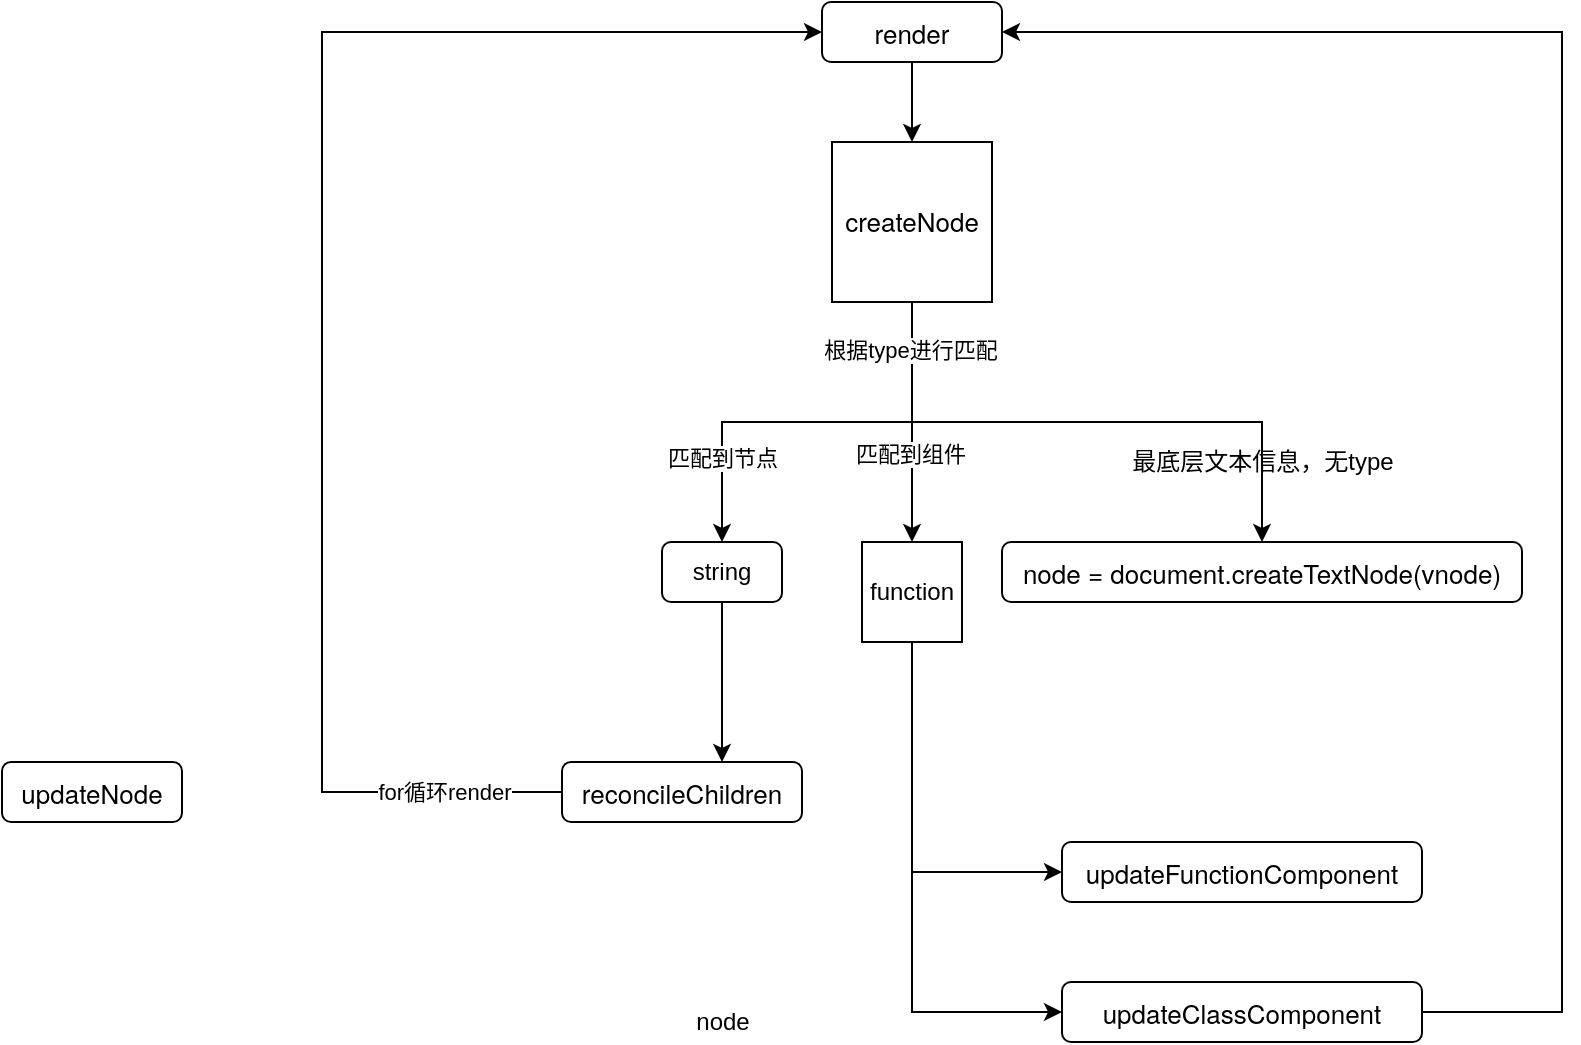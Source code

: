 <mxfile version="15.6.5" type="github">
  <diagram id="Xpdo446xeNEyikhnvSWz" name="Page-1">
    <mxGraphModel dx="1569" dy="407" grid="1" gridSize="10" guides="1" tooltips="1" connect="1" arrows="1" fold="1" page="1" pageScale="1" pageWidth="827" pageHeight="1169" math="0" shadow="0">
      <root>
        <mxCell id="0" />
        <mxCell id="1" parent="0" />
        <mxCell id="7rKRXa0emyEfOEcInCLG-19" value="" style="edgeStyle=orthogonalEdgeStyle;rounded=0;orthogonalLoop=1;jettySize=auto;html=1;fontColor=default;" parent="1" source="7rKRXa0emyEfOEcInCLG-6" target="7rKRXa0emyEfOEcInCLG-18" edge="1">
          <mxGeometry relative="1" as="geometry" />
        </mxCell>
        <mxCell id="7rKRXa0emyEfOEcInCLG-6" value="&lt;p class=&quot;p1&quot; style=&quot;margin: 0px ; font-stretch: normal ; font-size: 13px ; line-height: normal ; font-family: &amp;quot;helvetica neue&amp;quot;&quot;&gt;render&lt;/p&gt;" style="rounded=1;whiteSpace=wrap;html=1;fontColor=default;strokeColor=default;fillColor=default;" parent="1" vertex="1">
          <mxGeometry x="240" y="150" width="90" height="30" as="geometry" />
        </mxCell>
        <mxCell id="1rehVb3I6I_Pl5jy723j-2" style="edgeStyle=orthogonalEdgeStyle;rounded=0;orthogonalLoop=1;jettySize=auto;html=1;entryX=0;entryY=0.5;entryDx=0;entryDy=0;fontColor=default;strokeColor=default;labelBackgroundColor=default;" edge="1" parent="1" source="7rKRXa0emyEfOEcInCLG-12" target="7rKRXa0emyEfOEcInCLG-6">
          <mxGeometry relative="1" as="geometry">
            <Array as="points">
              <mxPoint x="-10" y="545" />
              <mxPoint x="-10" y="165" />
            </Array>
          </mxGeometry>
        </mxCell>
        <mxCell id="1rehVb3I6I_Pl5jy723j-4" value="for循环render" style="edgeLabel;html=1;align=center;verticalAlign=middle;resizable=0;points=[];fontColor=default;labelBackgroundColor=default;" vertex="1" connectable="0" parent="1rehVb3I6I_Pl5jy723j-2">
          <mxGeometry x="-0.82" y="-3" relative="1" as="geometry">
            <mxPoint x="8" y="3" as="offset" />
          </mxGeometry>
        </mxCell>
        <mxCell id="7rKRXa0emyEfOEcInCLG-12" value="&lt;p class=&quot;p1&quot; style=&quot;margin: 0px ; font-stretch: normal ; font-size: 13px ; line-height: normal ; font-family: &amp;quot;helvetica neue&amp;quot;&quot;&gt;reconcileChildren&lt;/p&gt;" style="rounded=1;whiteSpace=wrap;html=1;fontColor=default;strokeColor=default;fillColor=default;" parent="1" vertex="1">
          <mxGeometry x="110" y="530" width="120" height="30" as="geometry" />
        </mxCell>
        <mxCell id="7rKRXa0emyEfOEcInCLG-14" value="&lt;p class=&quot;p1&quot; style=&quot;margin: 0px ; font-stretch: normal ; font-size: 13px ; line-height: normal ; font-family: &amp;quot;helvetica neue&amp;quot;&quot;&gt;updateNode&lt;/p&gt;" style="rounded=1;whiteSpace=wrap;html=1;fontColor=default;strokeColor=default;fillColor=default;" parent="1" vertex="1">
          <mxGeometry x="-170" y="530" width="90" height="30" as="geometry" />
        </mxCell>
        <mxCell id="7rKRXa0emyEfOEcInCLG-15" value="&lt;p class=&quot;p1&quot; style=&quot;margin: 0px ; font-stretch: normal ; font-size: 13px ; line-height: normal ; font-family: &amp;quot;helvetica neue&amp;quot;&quot;&gt;updateFunctionComponent&lt;/p&gt;" style="rounded=1;whiteSpace=wrap;html=1;fontColor=default;strokeColor=default;fillColor=default;" parent="1" vertex="1">
          <mxGeometry x="360" y="570" width="180" height="30" as="geometry" />
        </mxCell>
        <mxCell id="7rKRXa0emyEfOEcInCLG-33" value="" style="edgeStyle=orthogonalEdgeStyle;rounded=0;orthogonalLoop=1;jettySize=auto;html=1;labelBackgroundColor=default;fontColor=default;strokeColor=default;" parent="1" source="7rKRXa0emyEfOEcInCLG-18" target="7rKRXa0emyEfOEcInCLG-20" edge="1">
          <mxGeometry relative="1" as="geometry" />
        </mxCell>
        <mxCell id="1rehVb3I6I_Pl5jy723j-8" value="匹配到组件" style="edgeLabel;html=1;align=center;verticalAlign=middle;resizable=0;points=[];fontColor=default;" vertex="1" connectable="0" parent="7rKRXa0emyEfOEcInCLG-33">
          <mxGeometry x="0.264" y="-1" relative="1" as="geometry">
            <mxPoint as="offset" />
          </mxGeometry>
        </mxCell>
        <mxCell id="7rKRXa0emyEfOEcInCLG-34" style="edgeStyle=orthogonalEdgeStyle;rounded=0;orthogonalLoop=1;jettySize=auto;html=1;entryX=0.5;entryY=0;entryDx=0;entryDy=0;labelBackgroundColor=default;fontColor=default;strokeColor=default;exitX=0.5;exitY=1;exitDx=0;exitDy=0;" parent="1" source="7rKRXa0emyEfOEcInCLG-18" target="7rKRXa0emyEfOEcInCLG-22" edge="1">
          <mxGeometry relative="1" as="geometry" />
        </mxCell>
        <mxCell id="1rehVb3I6I_Pl5jy723j-7" value="匹配到节点" style="edgeLabel;html=1;align=center;verticalAlign=middle;resizable=0;points=[];fontColor=default;labelBackgroundColor=default;" vertex="1" connectable="0" parent="7rKRXa0emyEfOEcInCLG-34">
          <mxGeometry x="0.605" y="-2" relative="1" as="geometry">
            <mxPoint x="2" as="offset" />
          </mxGeometry>
        </mxCell>
        <mxCell id="7rKRXa0emyEfOEcInCLG-35" style="edgeStyle=orthogonalEdgeStyle;rounded=0;orthogonalLoop=1;jettySize=auto;html=1;entryX=0.5;entryY=0;entryDx=0;entryDy=0;labelBackgroundColor=default;fontColor=default;strokeColor=default;exitX=0.5;exitY=1;exitDx=0;exitDy=0;" parent="1" source="7rKRXa0emyEfOEcInCLG-18" target="7rKRXa0emyEfOEcInCLG-25" edge="1">
          <mxGeometry relative="1" as="geometry" />
        </mxCell>
        <mxCell id="1rehVb3I6I_Pl5jy723j-11" value="根据type进行匹配" style="edgeLabel;html=1;align=center;verticalAlign=middle;resizable=0;points=[];fontColor=default;" vertex="1" connectable="0" parent="7rKRXa0emyEfOEcInCLG-35">
          <mxGeometry x="-0.838" y="-1" relative="1" as="geometry">
            <mxPoint as="offset" />
          </mxGeometry>
        </mxCell>
        <mxCell id="7rKRXa0emyEfOEcInCLG-18" value="&lt;span style=&quot;font-family: &amp;quot;helvetica neue&amp;quot; ; font-size: 13px&quot;&gt;createNode&lt;/span&gt;" style="whiteSpace=wrap;html=1;aspect=fixed;fontColor=default;strokeColor=default;fillColor=default;" parent="1" vertex="1">
          <mxGeometry x="245" y="220" width="80" height="80" as="geometry" />
        </mxCell>
        <mxCell id="7rKRXa0emyEfOEcInCLG-37" style="edgeStyle=orthogonalEdgeStyle;rounded=0;orthogonalLoop=1;jettySize=auto;html=1;labelBackgroundColor=default;fontColor=default;strokeColor=default;entryX=0;entryY=0.5;entryDx=0;entryDy=0;" parent="1" source="7rKRXa0emyEfOEcInCLG-20" target="7rKRXa0emyEfOEcInCLG-15" edge="1">
          <mxGeometry relative="1" as="geometry">
            <mxPoint x="340" y="585" as="targetPoint" />
            <Array as="points">
              <mxPoint x="285" y="585" />
            </Array>
          </mxGeometry>
        </mxCell>
        <mxCell id="7rKRXa0emyEfOEcInCLG-39" style="edgeStyle=orthogonalEdgeStyle;rounded=0;orthogonalLoop=1;jettySize=auto;html=1;entryX=0;entryY=0.5;entryDx=0;entryDy=0;labelBackgroundColor=default;fontColor=default;strokeColor=default;" parent="1" source="7rKRXa0emyEfOEcInCLG-20" target="7rKRXa0emyEfOEcInCLG-38" edge="1">
          <mxGeometry relative="1" as="geometry">
            <Array as="points">
              <mxPoint x="285" y="655" />
            </Array>
          </mxGeometry>
        </mxCell>
        <mxCell id="7rKRXa0emyEfOEcInCLG-20" value="function" style="whiteSpace=wrap;html=1;aspect=fixed;fontColor=default;strokeColor=default;fillColor=default;" parent="1" vertex="1">
          <mxGeometry x="260" y="420" width="50" height="50" as="geometry" />
        </mxCell>
        <mxCell id="7rKRXa0emyEfOEcInCLG-41" style="edgeStyle=orthogonalEdgeStyle;rounded=0;orthogonalLoop=1;jettySize=auto;html=1;labelBackgroundColor=default;fontColor=default;strokeColor=default;" parent="1" source="7rKRXa0emyEfOEcInCLG-22" edge="1">
          <mxGeometry relative="1" as="geometry">
            <mxPoint x="190" y="530" as="targetPoint" />
          </mxGeometry>
        </mxCell>
        <mxCell id="7rKRXa0emyEfOEcInCLG-22" value="string" style="rounded=1;whiteSpace=wrap;html=1;fontColor=default;strokeColor=default;fillColor=default;" parent="1" vertex="1">
          <mxGeometry x="160" y="420" width="60" height="30" as="geometry" />
        </mxCell>
        <mxCell id="7rKRXa0emyEfOEcInCLG-25" value="&lt;p class=&quot;p1&quot; style=&quot;margin: 0px ; font-stretch: normal ; font-size: 13px ; line-height: normal ; font-family: &amp;quot;helvetica neue&amp;quot;&quot;&gt;node = document.createTextNode(vnode)&lt;/p&gt;" style="rounded=1;whiteSpace=wrap;html=1;fontColor=default;strokeColor=default;fillColor=default;" parent="1" vertex="1">
          <mxGeometry x="330" y="420" width="260" height="30" as="geometry" />
        </mxCell>
        <mxCell id="7rKRXa0emyEfOEcInCLG-40" style="edgeStyle=orthogonalEdgeStyle;rounded=0;orthogonalLoop=1;jettySize=auto;html=1;entryX=1;entryY=0.5;entryDx=0;entryDy=0;labelBackgroundColor=default;fontColor=default;strokeColor=default;" parent="1" source="7rKRXa0emyEfOEcInCLG-38" target="7rKRXa0emyEfOEcInCLG-6" edge="1">
          <mxGeometry relative="1" as="geometry">
            <Array as="points">
              <mxPoint x="610" y="655" />
              <mxPoint x="610" y="165" />
            </Array>
          </mxGeometry>
        </mxCell>
        <mxCell id="7rKRXa0emyEfOEcInCLG-38" value="&lt;p class=&quot;p1&quot; style=&quot;margin: 0px ; font-stretch: normal ; font-size: 13px ; line-height: normal ; font-family: &amp;quot;helvetica neue&amp;quot;&quot;&gt;updateClassComponent&lt;/p&gt;" style="rounded=1;whiteSpace=wrap;html=1;fontColor=default;strokeColor=default;fillColor=default;" parent="1" vertex="1">
          <mxGeometry x="360" y="640" width="180" height="30" as="geometry" />
        </mxCell>
        <mxCell id="1rehVb3I6I_Pl5jy723j-5" value="node&lt;br&gt;" style="text;html=1;align=center;verticalAlign=middle;resizable=0;points=[];autosize=1;strokeColor=none;fillColor=none;fontColor=default;" vertex="1" parent="1">
          <mxGeometry x="170" y="650" width="40" height="20" as="geometry" />
        </mxCell>
        <mxCell id="1rehVb3I6I_Pl5jy723j-9" value="最底层文本信息，无type" style="text;html=1;align=center;verticalAlign=middle;resizable=0;points=[];autosize=1;strokeColor=none;fillColor=none;fontColor=default;" vertex="1" parent="1">
          <mxGeometry x="385" y="370" width="150" height="20" as="geometry" />
        </mxCell>
      </root>
    </mxGraphModel>
  </diagram>
</mxfile>
